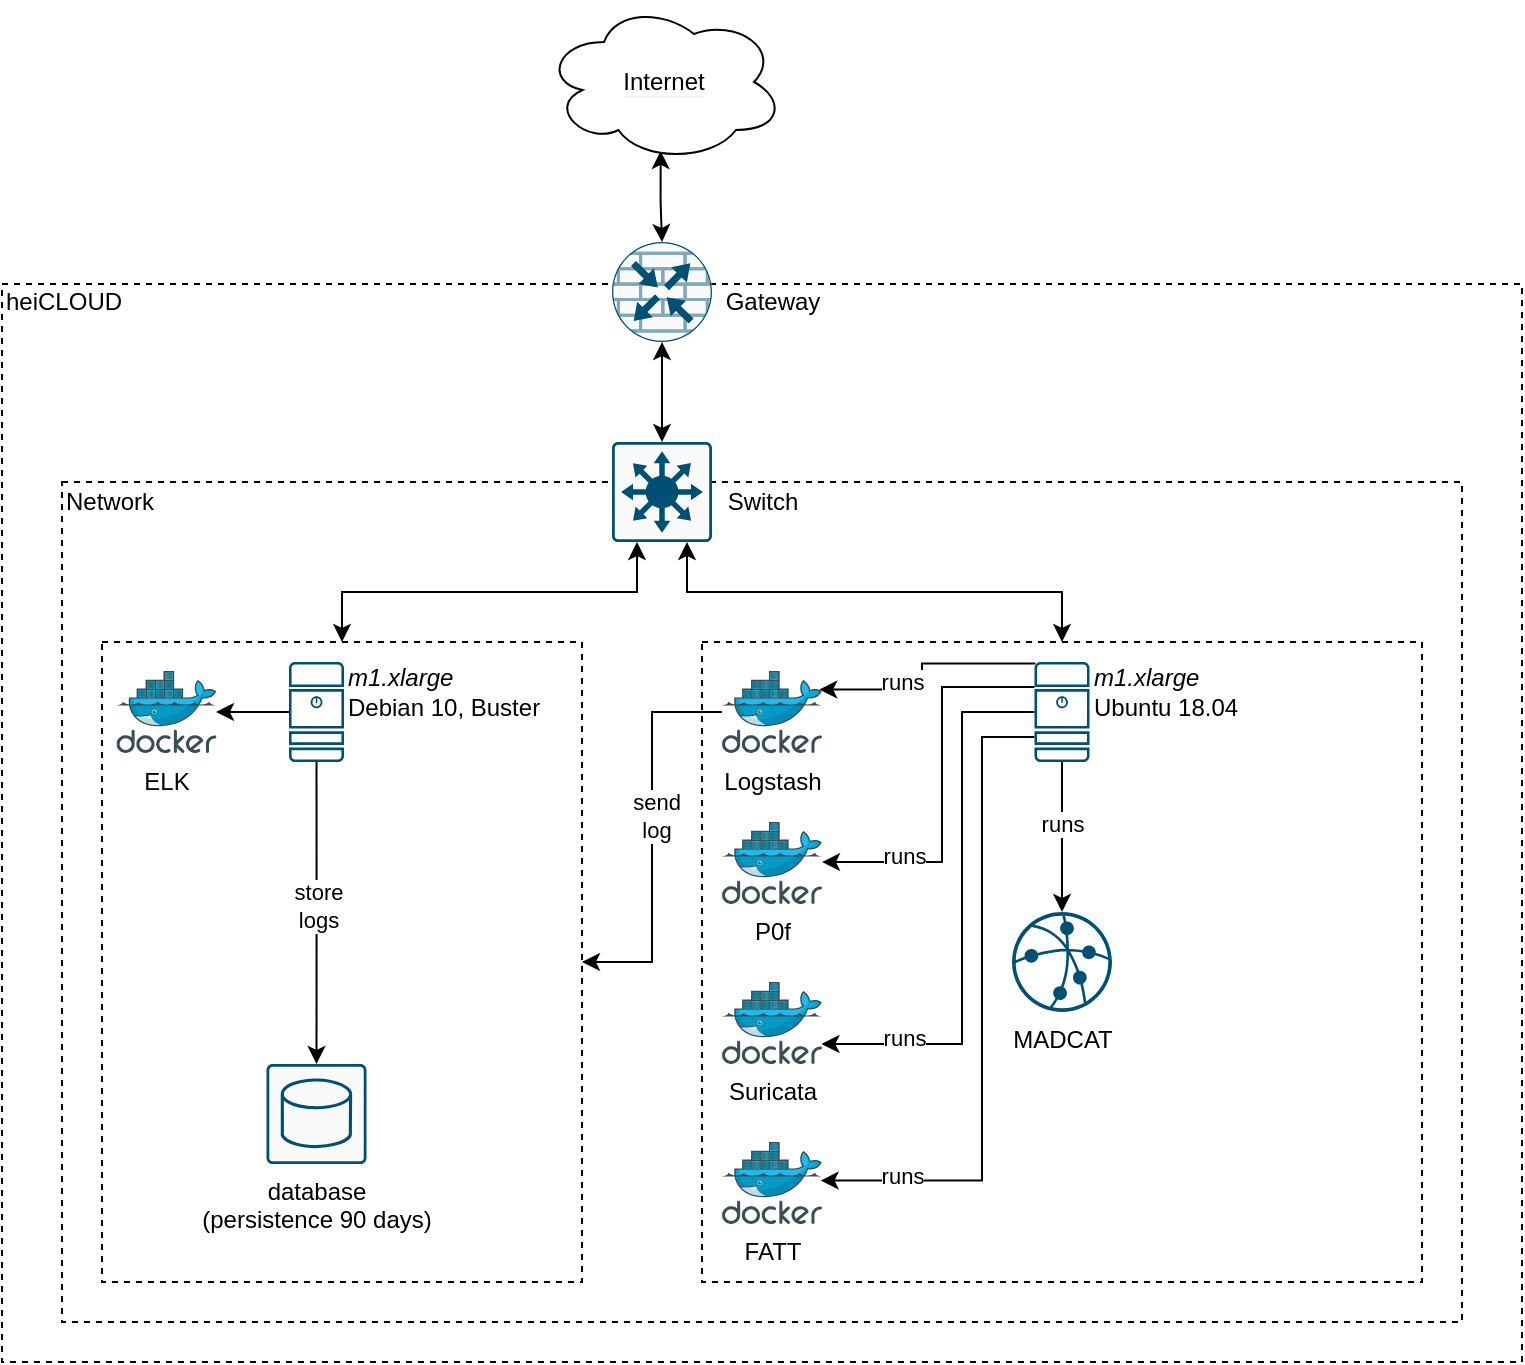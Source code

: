 <mxfile version="15.5.9" type="device"><diagram id="NiztqEULOjRsmCQ91KgC" name="Page-1"><mxGraphModel dx="1217" dy="1101" grid="1" gridSize="10" guides="1" tooltips="1" connect="1" arrows="1" fold="1" page="1" pageScale="1" pageWidth="850" pageHeight="1100" math="0" shadow="0"><root><mxCell id="0"/><mxCell id="1" parent="0"/><mxCell id="4UyZE9Rm7P5hvkyZ1vJz-2" value="" style="rounded=0;whiteSpace=wrap;html=1;dashed=1;labelBackgroundColor=#F5F5F5;fillColor=none;" vertex="1" parent="1"><mxGeometry x="150" y="560" width="700" height="420" as="geometry"/></mxCell><mxCell id="4UyZE9Rm7P5hvkyZ1vJz-42" value="" style="rounded=0;whiteSpace=wrap;html=1;dashed=1;labelBackgroundColor=#F5F5F5;fillColor=none;" vertex="1" parent="1"><mxGeometry x="170" y="640" width="240" height="320" as="geometry"/></mxCell><mxCell id="4UyZE9Rm7P5hvkyZ1vJz-41" value="" style="rounded=0;whiteSpace=wrap;html=1;dashed=1;labelBackgroundColor=#F5F5F5;fillColor=none;" vertex="1" parent="1"><mxGeometry x="470" y="640" width="360" height="320" as="geometry"/></mxCell><mxCell id="4UyZE9Rm7P5hvkyZ1vJz-1" value="" style="rounded=0;whiteSpace=wrap;html=1;dashed=1;labelBackgroundColor=#F5F5F5;fillColor=none;" vertex="1" parent="1"><mxGeometry x="120" y="461" width="760" height="539" as="geometry"/></mxCell><mxCell id="4UyZE9Rm7P5hvkyZ1vJz-50" style="edgeStyle=orthogonalEdgeStyle;rounded=0;orthogonalLoop=1;jettySize=auto;html=1;exitX=0.25;exitY=1;exitDx=0;exitDy=0;exitPerimeter=0;entryX=0.5;entryY=0;entryDx=0;entryDy=0;startArrow=classic;startFill=1;" edge="1" parent="1" source="4UyZE9Rm7P5hvkyZ1vJz-4" target="4UyZE9Rm7P5hvkyZ1vJz-42"><mxGeometry relative="1" as="geometry"/></mxCell><mxCell id="4UyZE9Rm7P5hvkyZ1vJz-51" style="edgeStyle=orthogonalEdgeStyle;rounded=0;orthogonalLoop=1;jettySize=auto;html=1;exitX=0.75;exitY=1;exitDx=0;exitDy=0;exitPerimeter=0;entryX=0.5;entryY=0;entryDx=0;entryDy=0;startArrow=classic;startFill=1;" edge="1" parent="1" source="4UyZE9Rm7P5hvkyZ1vJz-4" target="4UyZE9Rm7P5hvkyZ1vJz-41"><mxGeometry relative="1" as="geometry"/></mxCell><mxCell id="4UyZE9Rm7P5hvkyZ1vJz-4" value="" style="sketch=0;points=[[0.015,0.015,0],[0.985,0.015,0],[0.985,0.985,0],[0.015,0.985,0],[0.25,0,0],[0.5,0,0],[0.75,0,0],[1,0.25,0],[1,0.5,0],[1,0.75,0],[0.75,1,0],[0.5,1,0],[0.25,1,0],[0,0.75,0],[0,0.5,0],[0,0.25,0]];verticalLabelPosition=bottom;html=1;verticalAlign=top;aspect=fixed;align=center;pointerEvents=1;shape=mxgraph.cisco19.rect;prIcon=l3_switch;fillColor=#FAFAFA;strokeColor=#005073;" vertex="1" parent="1"><mxGeometry x="425" y="540" width="50" height="50" as="geometry"/></mxCell><mxCell id="4UyZE9Rm7P5hvkyZ1vJz-5" style="edgeStyle=orthogonalEdgeStyle;rounded=0;orthogonalLoop=1;jettySize=auto;html=1;exitX=0.5;exitY=1;exitDx=0;exitDy=0;exitPerimeter=0;entryX=0.5;entryY=0;entryDx=0;entryDy=0;entryPerimeter=0;startArrow=classic;startFill=1;" edge="1" parent="1" source="4UyZE9Rm7P5hvkyZ1vJz-6" target="4UyZE9Rm7P5hvkyZ1vJz-4"><mxGeometry relative="1" as="geometry"/></mxCell><mxCell id="4UyZE9Rm7P5hvkyZ1vJz-6" value="" style="sketch=0;points=[[0.5,0,0],[1,0.5,0],[0.5,1,0],[0,0.5,0],[0.145,0.145,0],[0.856,0.145,0],[0.855,0.856,0],[0.145,0.855,0]];verticalLabelPosition=bottom;html=1;verticalAlign=top;aspect=fixed;align=center;pointerEvents=1;shape=mxgraph.cisco19.rect;prIcon=router_with_firewall;fillColor=#FAFAFA;strokeColor=#005073;" vertex="1" parent="1"><mxGeometry x="425" y="440" width="50" height="50" as="geometry"/></mxCell><mxCell id="4UyZE9Rm7P5hvkyZ1vJz-7" value="heiCLOUD" style="text;html=1;align=left;verticalAlign=middle;resizable=0;points=[];autosize=1;strokeColor=none;fillColor=none;" vertex="1" parent="1"><mxGeometry x="120" y="460" width="70" height="20" as="geometry"/></mxCell><mxCell id="4UyZE9Rm7P5hvkyZ1vJz-8" value="Network" style="text;html=1;align=left;verticalAlign=middle;resizable=0;points=[];autosize=1;strokeColor=none;fillColor=none;" vertex="1" parent="1"><mxGeometry x="150" y="560" width="60" height="20" as="geometry"/></mxCell><mxCell id="4UyZE9Rm7P5hvkyZ1vJz-9" style="edgeStyle=orthogonalEdgeStyle;rounded=0;orthogonalLoop=1;jettySize=auto;html=1;exitX=0.486;exitY=0.931;exitDx=0;exitDy=0;exitPerimeter=0;entryX=0.5;entryY=0;entryDx=0;entryDy=0;entryPerimeter=0;startArrow=classic;startFill=1;endArrow=classic;endFill=1;" edge="1" parent="1" source="4UyZE9Rm7P5hvkyZ1vJz-10" target="4UyZE9Rm7P5hvkyZ1vJz-6"><mxGeometry relative="1" as="geometry"/></mxCell><mxCell id="4UyZE9Rm7P5hvkyZ1vJz-10" value="&lt;span style=&quot;background-color: rgb(255 , 255 , 255)&quot;&gt;Internet&lt;/span&gt;" style="ellipse;shape=cloud;whiteSpace=wrap;html=1;labelBackgroundColor=#F5F5F5;fillColor=default;" vertex="1" parent="1"><mxGeometry x="391" y="320" width="120" height="80" as="geometry"/></mxCell><mxCell id="4UyZE9Rm7P5hvkyZ1vJz-11" value="Gateway" style="text;html=1;align=center;verticalAlign=middle;resizable=0;points=[];autosize=1;strokeColor=none;fillColor=none;" vertex="1" parent="1"><mxGeometry x="475" y="460" width="60" height="20" as="geometry"/></mxCell><mxCell id="4UyZE9Rm7P5hvkyZ1vJz-12" value="Switch" style="text;html=1;align=center;verticalAlign=middle;resizable=0;points=[];autosize=1;strokeColor=none;fillColor=none;" vertex="1" parent="1"><mxGeometry x="475" y="560" width="50" height="20" as="geometry"/></mxCell><mxCell id="4UyZE9Rm7P5hvkyZ1vJz-13" style="edgeStyle=orthogonalEdgeStyle;rounded=0;orthogonalLoop=1;jettySize=auto;html=1;exitX=0.5;exitY=1;exitDx=0;exitDy=0;exitPerimeter=0;entryX=0.5;entryY=0;entryDx=0;entryDy=0;entryPerimeter=0;startArrow=none;startFill=0;endArrow=classic;endFill=1;" edge="1" parent="1" source="4UyZE9Rm7P5hvkyZ1vJz-19" target="4UyZE9Rm7P5hvkyZ1vJz-20"><mxGeometry relative="1" as="geometry"><Array as="points"><mxPoint x="277" y="770"/><mxPoint x="277" y="770"/></Array></mxGeometry></mxCell><mxCell id="4UyZE9Rm7P5hvkyZ1vJz-14" value="&lt;div&gt;store&lt;/div&gt;&lt;div&gt;logs&lt;/div&gt;" style="edgeLabel;html=1;align=center;verticalAlign=middle;resizable=0;points=[];" vertex="1" connectable="0" parent="4UyZE9Rm7P5hvkyZ1vJz-13"><mxGeometry x="-0.234" y="-1" relative="1" as="geometry"><mxPoint x="1" y="14" as="offset"/></mxGeometry></mxCell><mxCell id="4UyZE9Rm7P5hvkyZ1vJz-15" style="edgeStyle=orthogonalEdgeStyle;rounded=0;orthogonalLoop=1;jettySize=auto;html=1;exitX=0;exitY=0.5;exitDx=0;exitDy=0;exitPerimeter=0;entryX=0.994;entryY=0.495;entryDx=0;entryDy=0;entryPerimeter=0;startArrow=none;startFill=0;endArrow=classic;endFill=1;" edge="1" parent="1" source="4UyZE9Rm7P5hvkyZ1vJz-19" target="4UyZE9Rm7P5hvkyZ1vJz-22"><mxGeometry relative="1" as="geometry"/></mxCell><mxCell id="4UyZE9Rm7P5hvkyZ1vJz-19" value="" style="sketch=0;points=[[0.015,0.015,0],[0.985,0.015,0],[0.985,0.985,0],[0.015,0.985,0],[0.25,0,0],[0.5,0,0],[0.75,0,0],[1,0.25,0],[1,0.5,0],[1,0.75,0],[0.75,1,0],[0.5,1,0],[0.25,1,0],[0,0.75,0],[0,0.5,0],[0,0.25,0]];verticalLabelPosition=bottom;html=1;verticalAlign=top;aspect=fixed;align=center;pointerEvents=1;shape=mxgraph.cisco19.server;fillColor=#005073;strokeColor=none;labelBackgroundColor=#FFFFFF;" vertex="1" parent="1"><mxGeometry x="263.5" y="650" width="27.5" height="50" as="geometry"/></mxCell><mxCell id="4UyZE9Rm7P5hvkyZ1vJz-20" value="&lt;div&gt;database&lt;/div&gt;&lt;div&gt;(persistence 90 days)&lt;br&gt;&lt;/div&gt;" style="sketch=0;points=[[0.015,0.015,0],[0.985,0.015,0],[0.985,0.985,0],[0.015,0.985,0],[0.25,0,0],[0.5,0,0],[0.75,0,0],[1,0.25,0],[1,0.5,0],[1,0.75,0],[0.75,1,0],[0.5,1,0],[0.25,1,0],[0,0.75,0],[0,0.5,0],[0,0.25,0]];verticalLabelPosition=bottom;html=1;verticalAlign=top;aspect=fixed;align=center;pointerEvents=1;shape=mxgraph.cisco19.rect;prIcon=database_relational;fillColor=#FAFAFA;strokeColor=#005073;labelBackgroundColor=#FFFFFF;" vertex="1" parent="1"><mxGeometry x="252.25" y="851" width="50" height="50" as="geometry"/></mxCell><mxCell id="4UyZE9Rm7P5hvkyZ1vJz-21" value="&lt;div&gt;&lt;i&gt;m1.xlarge&lt;/i&gt;&lt;/div&gt;&lt;div&gt;Debian 10, Buster&lt;/div&gt;" style="text;html=1;align=left;verticalAlign=middle;resizable=0;points=[];autosize=1;strokeColor=none;fillColor=none;labelBackgroundColor=none;labelBorderColor=none;" vertex="1" parent="1"><mxGeometry x="291" y="650" width="110" height="30" as="geometry"/></mxCell><mxCell id="4UyZE9Rm7P5hvkyZ1vJz-22" value="ELK" style="sketch=0;aspect=fixed;html=1;points=[];align=center;image;fontSize=12;image=img/lib/mscae/Docker.svg;labelBackgroundColor=#FFFFFF;fillColor=default;" vertex="1" parent="1"><mxGeometry x="177.25" y="654.5" width="50" height="41" as="geometry"/></mxCell><mxCell id="4UyZE9Rm7P5hvkyZ1vJz-29" style="edgeStyle=orthogonalEdgeStyle;rounded=0;orthogonalLoop=1;jettySize=auto;html=1;exitX=0;exitY=0.5;exitDx=0;exitDy=0;exitPerimeter=0;entryX=0.994;entryY=0.756;entryDx=0;entryDy=0;entryPerimeter=0;startArrow=none;startFill=0;endArrow=classic;endFill=1;" edge="1" parent="1" source="4UyZE9Rm7P5hvkyZ1vJz-31" target="4UyZE9Rm7P5hvkyZ1vJz-36"><mxGeometry relative="1" as="geometry"><Array as="points"><mxPoint x="600" y="675"/><mxPoint x="600" y="841"/></Array></mxGeometry></mxCell><mxCell id="4UyZE9Rm7P5hvkyZ1vJz-30" value="runs" style="edgeLabel;html=1;align=center;verticalAlign=middle;resizable=0;points=[];" vertex="1" connectable="0" parent="4UyZE9Rm7P5hvkyZ1vJz-29"><mxGeometry x="-0.853" y="-2" relative="1" as="geometry"><mxPoint x="-46" y="165" as="offset"/></mxGeometry></mxCell><mxCell id="4UyZE9Rm7P5hvkyZ1vJz-44" style="edgeStyle=orthogonalEdgeStyle;rounded=0;orthogonalLoop=1;jettySize=auto;html=1;exitX=0;exitY=0.75;exitDx=0;exitDy=0;exitPerimeter=0;entryX=0.986;entryY=0.47;entryDx=0;entryDy=0;entryPerimeter=0;" edge="1" parent="1" source="4UyZE9Rm7P5hvkyZ1vJz-31" target="4UyZE9Rm7P5hvkyZ1vJz-37"><mxGeometry relative="1" as="geometry"><Array as="points"><mxPoint x="610" y="688"/><mxPoint x="610" y="909"/></Array></mxGeometry></mxCell><mxCell id="4UyZE9Rm7P5hvkyZ1vJz-58" value="runs" style="edgeLabel;html=1;align=center;verticalAlign=middle;resizable=0;points=[];" vertex="1" connectable="0" parent="4UyZE9Rm7P5hvkyZ1vJz-44"><mxGeometry x="0.706" y="-1" relative="1" as="geometry"><mxPoint x="-8" y="-2" as="offset"/></mxGeometry></mxCell><mxCell id="4UyZE9Rm7P5hvkyZ1vJz-45" style="edgeStyle=orthogonalEdgeStyle;rounded=0;orthogonalLoop=1;jettySize=auto;html=1;exitX=0;exitY=0.25;exitDx=0;exitDy=0;exitPerimeter=0;entryX=1;entryY=0.488;entryDx=0;entryDy=0;entryPerimeter=0;" edge="1" parent="1" source="4UyZE9Rm7P5hvkyZ1vJz-31" target="4UyZE9Rm7P5hvkyZ1vJz-35"><mxGeometry relative="1" as="geometry"><Array as="points"><mxPoint x="590" y="663"/><mxPoint x="590" y="750"/></Array></mxGeometry></mxCell><mxCell id="4UyZE9Rm7P5hvkyZ1vJz-59" value="runs" style="edgeLabel;html=1;align=center;verticalAlign=middle;resizable=0;points=[];" vertex="1" connectable="0" parent="4UyZE9Rm7P5hvkyZ1vJz-45"><mxGeometry x="0.622" relative="1" as="geometry"><mxPoint x="4" y="-3" as="offset"/></mxGeometry></mxCell><mxCell id="4UyZE9Rm7P5hvkyZ1vJz-47" style="edgeStyle=orthogonalEdgeStyle;rounded=0;orthogonalLoop=1;jettySize=auto;html=1;exitX=0.015;exitY=0.015;exitDx=0;exitDy=0;exitPerimeter=0;entryX=0.972;entryY=0.226;entryDx=0;entryDy=0;entryPerimeter=0;" edge="1" parent="1" source="4UyZE9Rm7P5hvkyZ1vJz-31" target="4UyZE9Rm7P5hvkyZ1vJz-34"><mxGeometry relative="1" as="geometry"><Array as="points"><mxPoint x="580" y="651"/><mxPoint x="580" y="664"/></Array></mxGeometry></mxCell><mxCell id="4UyZE9Rm7P5hvkyZ1vJz-60" value="runs" style="edgeLabel;html=1;align=center;verticalAlign=middle;resizable=0;points=[];" vertex="1" connectable="0" parent="4UyZE9Rm7P5hvkyZ1vJz-47"><mxGeometry x="0.415" y="-1" relative="1" as="geometry"><mxPoint x="6" y="-3" as="offset"/></mxGeometry></mxCell><mxCell id="4UyZE9Rm7P5hvkyZ1vJz-55" style="edgeStyle=orthogonalEdgeStyle;rounded=0;orthogonalLoop=1;jettySize=auto;html=1;exitX=0.5;exitY=1;exitDx=0;exitDy=0;exitPerimeter=0;entryX=0.5;entryY=0;entryDx=0;entryDy=0;entryPerimeter=0;" edge="1" parent="1" source="4UyZE9Rm7P5hvkyZ1vJz-31" target="4UyZE9Rm7P5hvkyZ1vJz-54"><mxGeometry relative="1" as="geometry"/></mxCell><mxCell id="4UyZE9Rm7P5hvkyZ1vJz-61" value="runs" style="edgeLabel;html=1;align=center;verticalAlign=middle;resizable=0;points=[];" vertex="1" connectable="0" parent="4UyZE9Rm7P5hvkyZ1vJz-55"><mxGeometry x="-0.2" relative="1" as="geometry"><mxPoint y="1" as="offset"/></mxGeometry></mxCell><mxCell id="4UyZE9Rm7P5hvkyZ1vJz-31" value="" style="sketch=0;points=[[0.015,0.015,0],[0.985,0.015,0],[0.985,0.985,0],[0.015,0.985,0],[0.25,0,0],[0.5,0,0],[0.75,0,0],[1,0.25,0],[1,0.5,0],[1,0.75,0],[0.75,1,0],[0.5,1,0],[0.25,1,0],[0,0.75,0],[0,0.5,0],[0,0.25,0]];verticalLabelPosition=bottom;html=1;verticalAlign=top;aspect=fixed;align=center;pointerEvents=1;shape=mxgraph.cisco19.server;fillColor=#005073;strokeColor=none;labelBackgroundColor=#FFFFFF;" vertex="1" parent="1"><mxGeometry x="636.25" y="650" width="27.5" height="50" as="geometry"/></mxCell><mxCell id="4UyZE9Rm7P5hvkyZ1vJz-33" value="&lt;div&gt;&lt;i&gt;m1.xlarge&lt;/i&gt;&lt;/div&gt;&lt;div&gt;Ubuntu 18.04&lt;/div&gt;" style="text;html=1;align=left;verticalAlign=middle;resizable=0;points=[];autosize=1;strokeColor=none;fillColor=none;labelBackgroundColor=none;labelBorderColor=none;" vertex="1" parent="1"><mxGeometry x="663.75" y="650" width="90" height="30" as="geometry"/></mxCell><mxCell id="4UyZE9Rm7P5hvkyZ1vJz-43" style="edgeStyle=orthogonalEdgeStyle;rounded=0;orthogonalLoop=1;jettySize=auto;html=1;entryX=1;entryY=0.5;entryDx=0;entryDy=0;" edge="1" parent="1" source="4UyZE9Rm7P5hvkyZ1vJz-34" target="4UyZE9Rm7P5hvkyZ1vJz-42"><mxGeometry relative="1" as="geometry"/></mxCell><mxCell id="4UyZE9Rm7P5hvkyZ1vJz-62" value="&lt;div&gt;send&lt;/div&gt;&lt;div&gt;log&lt;br&gt;&lt;/div&gt;" style="edgeLabel;html=1;align=center;verticalAlign=middle;resizable=0;points=[];" vertex="1" connectable="0" parent="4UyZE9Rm7P5hvkyZ1vJz-43"><mxGeometry x="-0.108" y="2" relative="1" as="geometry"><mxPoint as="offset"/></mxGeometry></mxCell><mxCell id="4UyZE9Rm7P5hvkyZ1vJz-34" value="Logstash" style="sketch=0;aspect=fixed;html=1;points=[];align=center;image;fontSize=12;image=img/lib/mscae/Docker.svg;labelBackgroundColor=#FFFFFF;fillColor=default;" vertex="1" parent="1"><mxGeometry x="480" y="654.5" width="50" height="41" as="geometry"/></mxCell><mxCell id="4UyZE9Rm7P5hvkyZ1vJz-35" value="P0f" style="sketch=0;aspect=fixed;html=1;points=[];align=center;image;fontSize=12;image=img/lib/mscae/Docker.svg;labelBackgroundColor=#FFFFFF;fillColor=default;" vertex="1" parent="1"><mxGeometry x="480" y="730" width="50" height="41" as="geometry"/></mxCell><mxCell id="4UyZE9Rm7P5hvkyZ1vJz-36" value="Suricata" style="sketch=0;aspect=fixed;html=1;points=[];align=center;image;fontSize=12;image=img/lib/mscae/Docker.svg;labelBackgroundColor=#FFFFFF;fillColor=default;" vertex="1" parent="1"><mxGeometry x="480" y="810" width="50" height="41" as="geometry"/></mxCell><mxCell id="4UyZE9Rm7P5hvkyZ1vJz-37" value="FATT" style="sketch=0;aspect=fixed;html=1;points=[];align=center;image;fontSize=12;image=img/lib/mscae/Docker.svg;labelBackgroundColor=#FFFFFF;fillColor=default;" vertex="1" parent="1"><mxGeometry x="480" y="890" width="50" height="41" as="geometry"/></mxCell><mxCell id="4UyZE9Rm7P5hvkyZ1vJz-54" value="MADCAT" style="sketch=0;points=[[0.5,0,0],[1,0.5,0],[0.5,1,0],[0,0.5,0],[0.145,0.145,0],[0.856,0.145,0],[0.855,0.856,0],[0.145,0.855,0]];verticalLabelPosition=bottom;html=1;verticalAlign=top;aspect=fixed;align=center;pointerEvents=1;shape=mxgraph.cisco19.vts;fillColor=#005073;strokeColor=none;" vertex="1" parent="1"><mxGeometry x="625" y="775" width="50" height="50" as="geometry"/></mxCell></root></mxGraphModel></diagram></mxfile>